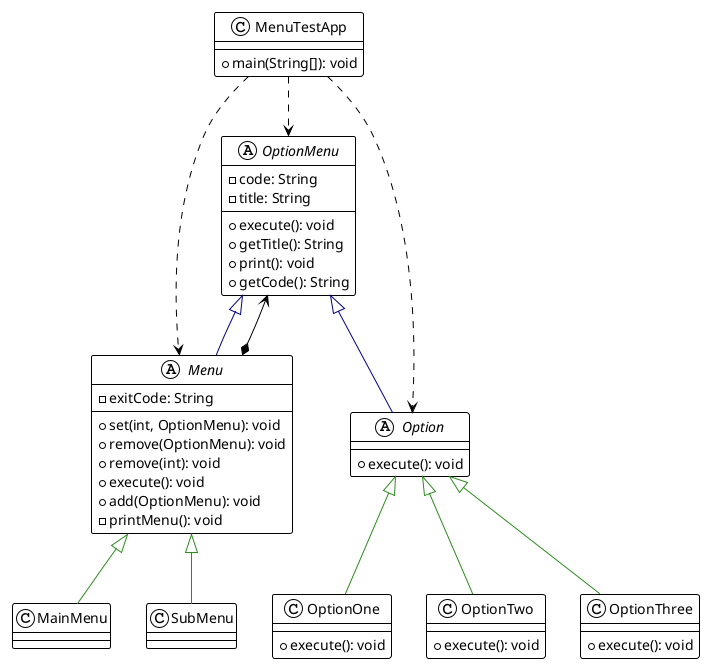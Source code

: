 @startuml


!theme plain
top to bottom direction

class MainMenu
abstract Menu {
  - exitCode: String
  + set(int, OptionMenu): void
  + remove(OptionMenu): void
  + remove(int): void
  + execute(): void
  + add(OptionMenu): void
  - printMenu(): void
}
class MenuTestApp {
  + main(String[]): void
}
abstract Option {
  + execute(): void
}
abstract OptionMenu {
  - code: String
  - title: String
  + execute(): void
  + getTitle(): String
  + print(): void
  + getCode(): String
}
class OptionOne {
  + execute(): void
}
class OptionTwo {
  + execute(): void
}
class OptionThree {
  + execute(): void
}

class SubMenu

OptionMenu ^-[#000082,plain]- Menu
OptionMenu ^-[#000082,plain]- Option
OptionMenu <--* Menu

MenuTestApp -[#000000,dashed]-> OptionMenu
MenuTestApp -[#000000,dashed]-> Menu
MenuTestApp -[#000000,dashed]-> Option

Menu ^-[#2C8C1E,plain]- MainMenu
Menu ^-[#2C8C1E,plain]- SubMenu
Option ^-[#2C8C1E,plain]- OptionOne
Option ^-[#2C8C1E,plain]- OptionTwo
Option ^-[#2C8C1E,plain]- OptionThree


@enduml
